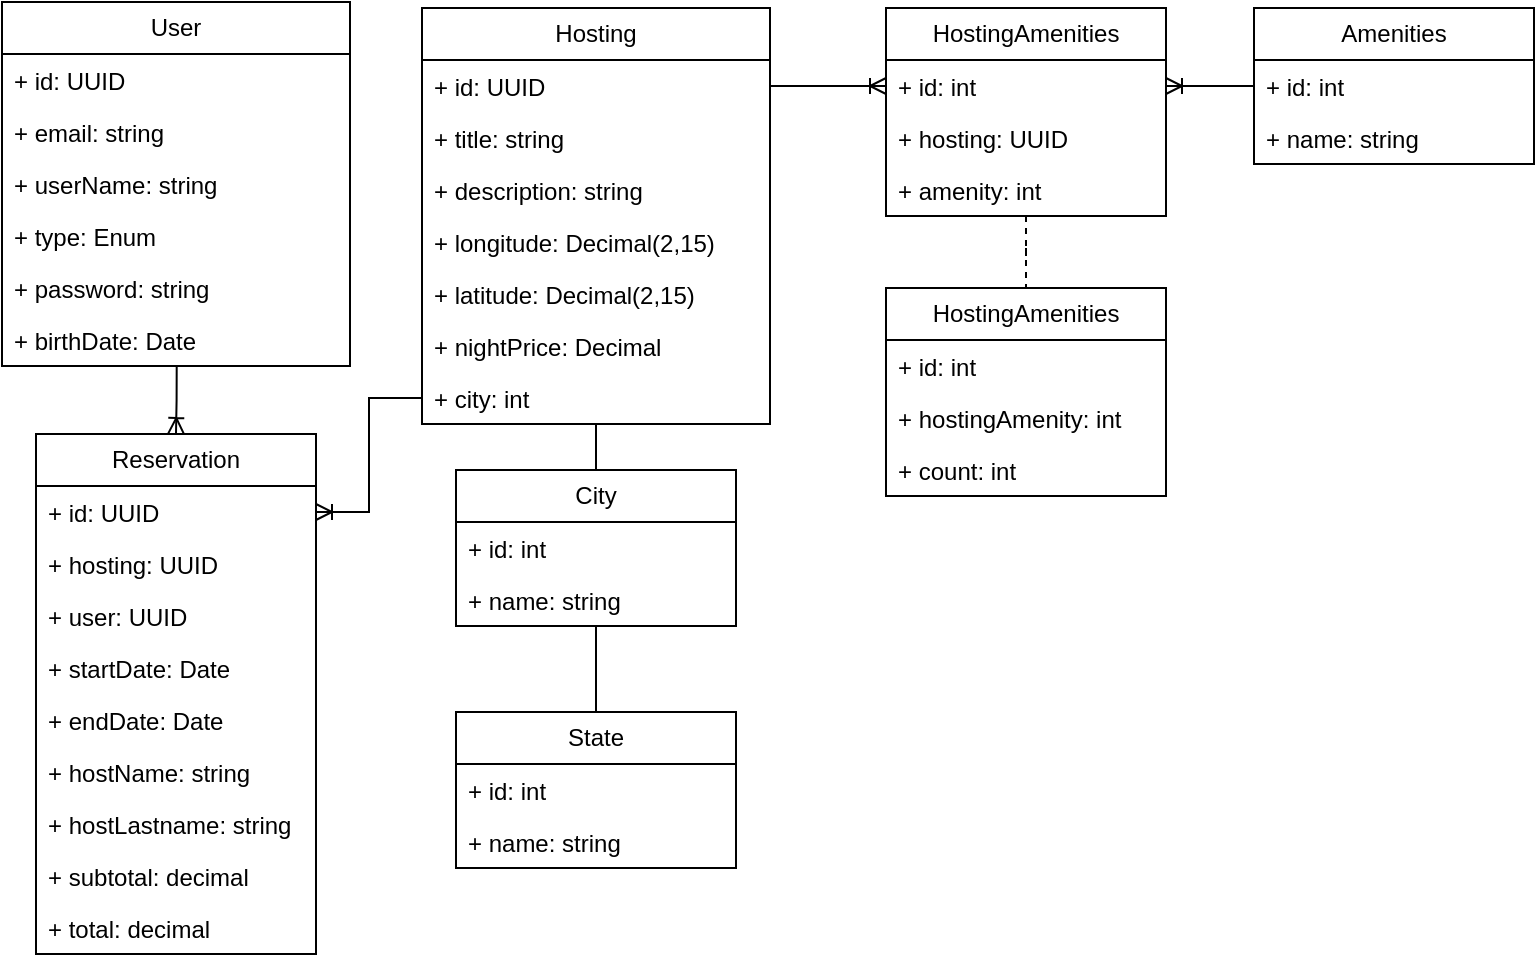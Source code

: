 <mxfile version="26.2.13">
  <diagram name="Page-1" id="TXFStJs4CWqE4n0fnMdt">
    <mxGraphModel dx="1744" dy="973" grid="0" gridSize="10" guides="1" tooltips="1" connect="1" arrows="1" fold="1" page="0" pageScale="1" pageWidth="850" pageHeight="1100" math="0" shadow="0">
      <root>
        <mxCell id="0" />
        <mxCell id="1" parent="0" />
        <mxCell id="uFMSPPqjWuKd3W_FFiRF-1" value="User" style="swimlane;fontStyle=0;childLayout=stackLayout;horizontal=1;startSize=26;fillColor=none;horizontalStack=0;resizeParent=1;resizeParentMax=0;resizeLast=0;collapsible=1;marginBottom=0;whiteSpace=wrap;html=1;" vertex="1" parent="1">
          <mxGeometry x="-531" y="-244" width="174" height="182" as="geometry" />
        </mxCell>
        <mxCell id="uFMSPPqjWuKd3W_FFiRF-2" value="+ id: UUID" style="text;strokeColor=none;fillColor=none;align=left;verticalAlign=top;spacingLeft=4;spacingRight=4;overflow=hidden;rotatable=0;points=[[0,0.5],[1,0.5]];portConstraint=eastwest;whiteSpace=wrap;html=1;" vertex="1" parent="uFMSPPqjWuKd3W_FFiRF-1">
          <mxGeometry y="26" width="174" height="26" as="geometry" />
        </mxCell>
        <mxCell id="uFMSPPqjWuKd3W_FFiRF-3" value="+ email: string" style="text;strokeColor=none;fillColor=none;align=left;verticalAlign=top;spacingLeft=4;spacingRight=4;overflow=hidden;rotatable=0;points=[[0,0.5],[1,0.5]];portConstraint=eastwest;whiteSpace=wrap;html=1;" vertex="1" parent="uFMSPPqjWuKd3W_FFiRF-1">
          <mxGeometry y="52" width="174" height="26" as="geometry" />
        </mxCell>
        <mxCell id="uFMSPPqjWuKd3W_FFiRF-4" value="&lt;div&gt;+ userName: string&lt;/div&gt;" style="text;strokeColor=none;fillColor=none;align=left;verticalAlign=top;spacingLeft=4;spacingRight=4;overflow=hidden;rotatable=0;points=[[0,0.5],[1,0.5]];portConstraint=eastwest;whiteSpace=wrap;html=1;" vertex="1" parent="uFMSPPqjWuKd3W_FFiRF-1">
          <mxGeometry y="78" width="174" height="26" as="geometry" />
        </mxCell>
        <mxCell id="uFMSPPqjWuKd3W_FFiRF-9" value="+ type: Enum" style="text;strokeColor=none;fillColor=none;align=left;verticalAlign=top;spacingLeft=4;spacingRight=4;overflow=hidden;rotatable=0;points=[[0,0.5],[1,0.5]];portConstraint=eastwest;whiteSpace=wrap;html=1;" vertex="1" parent="uFMSPPqjWuKd3W_FFiRF-1">
          <mxGeometry y="104" width="174" height="26" as="geometry" />
        </mxCell>
        <mxCell id="uFMSPPqjWuKd3W_FFiRF-10" value="+ password: string" style="text;strokeColor=none;fillColor=none;align=left;verticalAlign=top;spacingLeft=4;spacingRight=4;overflow=hidden;rotatable=0;points=[[0,0.5],[1,0.5]];portConstraint=eastwest;whiteSpace=wrap;html=1;" vertex="1" parent="uFMSPPqjWuKd3W_FFiRF-1">
          <mxGeometry y="130" width="174" height="26" as="geometry" />
        </mxCell>
        <mxCell id="uFMSPPqjWuKd3W_FFiRF-11" value="+ birthDate: Date" style="text;strokeColor=none;fillColor=none;align=left;verticalAlign=top;spacingLeft=4;spacingRight=4;overflow=hidden;rotatable=0;points=[[0,0.5],[1,0.5]];portConstraint=eastwest;whiteSpace=wrap;html=1;" vertex="1" parent="uFMSPPqjWuKd3W_FFiRF-1">
          <mxGeometry y="156" width="174" height="26" as="geometry" />
        </mxCell>
        <mxCell id="uFMSPPqjWuKd3W_FFiRF-43" value="" style="edgeStyle=none;curved=1;rounded=0;orthogonalLoop=1;jettySize=auto;html=1;fontSize=12;startSize=8;endSize=8;entryX=0.5;entryY=0;entryDx=0;entryDy=0;endArrow=none;startFill=0;" edge="1" parent="1" source="uFMSPPqjWuKd3W_FFiRF-12" target="uFMSPPqjWuKd3W_FFiRF-36">
          <mxGeometry relative="1" as="geometry">
            <Array as="points">
              <mxPoint x="-234" y="-31" />
            </Array>
          </mxGeometry>
        </mxCell>
        <mxCell id="uFMSPPqjWuKd3W_FFiRF-12" value="Hosting" style="swimlane;fontStyle=0;childLayout=stackLayout;horizontal=1;startSize=26;fillColor=none;horizontalStack=0;resizeParent=1;resizeParentMax=0;resizeLast=0;collapsible=1;marginBottom=0;whiteSpace=wrap;html=1;" vertex="1" parent="1">
          <mxGeometry x="-321" y="-241" width="174" height="208" as="geometry" />
        </mxCell>
        <mxCell id="uFMSPPqjWuKd3W_FFiRF-13" value="+ id: UUID" style="text;strokeColor=none;fillColor=none;align=left;verticalAlign=top;spacingLeft=4;spacingRight=4;overflow=hidden;rotatable=0;points=[[0,0.5],[1,0.5]];portConstraint=eastwest;whiteSpace=wrap;html=1;" vertex="1" parent="uFMSPPqjWuKd3W_FFiRF-12">
          <mxGeometry y="26" width="174" height="26" as="geometry" />
        </mxCell>
        <mxCell id="uFMSPPqjWuKd3W_FFiRF-18" value="+ title: string" style="text;strokeColor=none;fillColor=none;align=left;verticalAlign=top;spacingLeft=4;spacingRight=4;overflow=hidden;rotatable=0;points=[[0,0.5],[1,0.5]];portConstraint=eastwest;whiteSpace=wrap;html=1;" vertex="1" parent="uFMSPPqjWuKd3W_FFiRF-12">
          <mxGeometry y="52" width="174" height="26" as="geometry" />
        </mxCell>
        <mxCell id="uFMSPPqjWuKd3W_FFiRF-20" value="+ description: string" style="text;strokeColor=none;fillColor=none;align=left;verticalAlign=top;spacingLeft=4;spacingRight=4;overflow=hidden;rotatable=0;points=[[0,0.5],[1,0.5]];portConstraint=eastwest;whiteSpace=wrap;html=1;" vertex="1" parent="uFMSPPqjWuKd3W_FFiRF-12">
          <mxGeometry y="78" width="174" height="26" as="geometry" />
        </mxCell>
        <mxCell id="uFMSPPqjWuKd3W_FFiRF-19" value="+ longitude: Decimal(2,15)" style="text;strokeColor=none;fillColor=none;align=left;verticalAlign=top;spacingLeft=4;spacingRight=4;overflow=hidden;rotatable=0;points=[[0,0.5],[1,0.5]];portConstraint=eastwest;whiteSpace=wrap;html=1;" vertex="1" parent="uFMSPPqjWuKd3W_FFiRF-12">
          <mxGeometry y="104" width="174" height="26" as="geometry" />
        </mxCell>
        <mxCell id="uFMSPPqjWuKd3W_FFiRF-22" value="+ latitude: Decimal(2,15)" style="text;strokeColor=none;fillColor=none;align=left;verticalAlign=top;spacingLeft=4;spacingRight=4;overflow=hidden;rotatable=0;points=[[0,0.5],[1,0.5]];portConstraint=eastwest;whiteSpace=wrap;html=1;" vertex="1" parent="uFMSPPqjWuKd3W_FFiRF-12">
          <mxGeometry y="130" width="174" height="26" as="geometry" />
        </mxCell>
        <mxCell id="uFMSPPqjWuKd3W_FFiRF-21" value="+ nightPrice: Decimal" style="text;strokeColor=none;fillColor=none;align=left;verticalAlign=top;spacingLeft=4;spacingRight=4;overflow=hidden;rotatable=0;points=[[0,0.5],[1,0.5]];portConstraint=eastwest;whiteSpace=wrap;html=1;" vertex="1" parent="uFMSPPqjWuKd3W_FFiRF-12">
          <mxGeometry y="156" width="174" height="26" as="geometry" />
        </mxCell>
        <mxCell id="uFMSPPqjWuKd3W_FFiRF-51" value="+ city: int" style="text;strokeColor=none;fillColor=none;align=left;verticalAlign=top;spacingLeft=4;spacingRight=4;overflow=hidden;rotatable=0;points=[[0,0.5],[1,0.5]];portConstraint=eastwest;whiteSpace=wrap;html=1;" vertex="1" parent="uFMSPPqjWuKd3W_FFiRF-12">
          <mxGeometry y="182" width="174" height="26" as="geometry" />
        </mxCell>
        <mxCell id="uFMSPPqjWuKd3W_FFiRF-23" value="Amenities" style="swimlane;fontStyle=0;childLayout=stackLayout;horizontal=1;startSize=26;fillColor=none;horizontalStack=0;resizeParent=1;resizeParentMax=0;resizeLast=0;collapsible=1;marginBottom=0;whiteSpace=wrap;html=1;" vertex="1" parent="1">
          <mxGeometry x="95" y="-241" width="140" height="78" as="geometry" />
        </mxCell>
        <mxCell id="uFMSPPqjWuKd3W_FFiRF-24" value="+ id: int" style="text;strokeColor=none;fillColor=none;align=left;verticalAlign=top;spacingLeft=4;spacingRight=4;overflow=hidden;rotatable=0;points=[[0,0.5],[1,0.5]];portConstraint=eastwest;whiteSpace=wrap;html=1;" vertex="1" parent="uFMSPPqjWuKd3W_FFiRF-23">
          <mxGeometry y="26" width="140" height="26" as="geometry" />
        </mxCell>
        <mxCell id="uFMSPPqjWuKd3W_FFiRF-25" value="+ name: string" style="text;strokeColor=none;fillColor=none;align=left;verticalAlign=top;spacingLeft=4;spacingRight=4;overflow=hidden;rotatable=0;points=[[0,0.5],[1,0.5]];portConstraint=eastwest;whiteSpace=wrap;html=1;" vertex="1" parent="uFMSPPqjWuKd3W_FFiRF-23">
          <mxGeometry y="52" width="140" height="26" as="geometry" />
        </mxCell>
        <mxCell id="uFMSPPqjWuKd3W_FFiRF-50" value="" style="edgeStyle=orthogonalEdgeStyle;rounded=0;orthogonalLoop=1;jettySize=auto;html=1;entryX=0.5;entryY=0;entryDx=0;entryDy=0;endArrow=none;startFill=0;dashed=1;" edge="1" parent="1" source="uFMSPPqjWuKd3W_FFiRF-27" target="uFMSPPqjWuKd3W_FFiRF-31">
          <mxGeometry relative="1" as="geometry" />
        </mxCell>
        <mxCell id="uFMSPPqjWuKd3W_FFiRF-27" value="HostingAmenities" style="swimlane;fontStyle=0;childLayout=stackLayout;horizontal=1;startSize=26;fillColor=none;horizontalStack=0;resizeParent=1;resizeParentMax=0;resizeLast=0;collapsible=1;marginBottom=0;whiteSpace=wrap;html=1;" vertex="1" parent="1">
          <mxGeometry x="-89" y="-241" width="140" height="104" as="geometry" />
        </mxCell>
        <mxCell id="uFMSPPqjWuKd3W_FFiRF-28" value="+ id: int" style="text;strokeColor=none;fillColor=none;align=left;verticalAlign=top;spacingLeft=4;spacingRight=4;overflow=hidden;rotatable=0;points=[[0,0.5],[1,0.5]];portConstraint=eastwest;whiteSpace=wrap;html=1;" vertex="1" parent="uFMSPPqjWuKd3W_FFiRF-27">
          <mxGeometry y="26" width="140" height="26" as="geometry" />
        </mxCell>
        <mxCell id="uFMSPPqjWuKd3W_FFiRF-29" value="+ hosting: UUID" style="text;strokeColor=none;fillColor=none;align=left;verticalAlign=top;spacingLeft=4;spacingRight=4;overflow=hidden;rotatable=0;points=[[0,0.5],[1,0.5]];portConstraint=eastwest;whiteSpace=wrap;html=1;" vertex="1" parent="uFMSPPqjWuKd3W_FFiRF-27">
          <mxGeometry y="52" width="140" height="26" as="geometry" />
        </mxCell>
        <mxCell id="uFMSPPqjWuKd3W_FFiRF-30" value="+ amenity: int" style="text;strokeColor=none;fillColor=none;align=left;verticalAlign=top;spacingLeft=4;spacingRight=4;overflow=hidden;rotatable=0;points=[[0,0.5],[1,0.5]];portConstraint=eastwest;whiteSpace=wrap;html=1;" vertex="1" parent="uFMSPPqjWuKd3W_FFiRF-27">
          <mxGeometry y="78" width="140" height="26" as="geometry" />
        </mxCell>
        <mxCell id="uFMSPPqjWuKd3W_FFiRF-31" value="HostingAmenities" style="swimlane;fontStyle=0;childLayout=stackLayout;horizontal=1;startSize=26;fillColor=none;horizontalStack=0;resizeParent=1;resizeParentMax=0;resizeLast=0;collapsible=1;marginBottom=0;whiteSpace=wrap;html=1;" vertex="1" parent="1">
          <mxGeometry x="-89" y="-101" width="140" height="104" as="geometry" />
        </mxCell>
        <mxCell id="uFMSPPqjWuKd3W_FFiRF-32" value="+ id: int" style="text;strokeColor=none;fillColor=none;align=left;verticalAlign=top;spacingLeft=4;spacingRight=4;overflow=hidden;rotatable=0;points=[[0,0.5],[1,0.5]];portConstraint=eastwest;whiteSpace=wrap;html=1;" vertex="1" parent="uFMSPPqjWuKd3W_FFiRF-31">
          <mxGeometry y="26" width="140" height="26" as="geometry" />
        </mxCell>
        <mxCell id="uFMSPPqjWuKd3W_FFiRF-34" value="+ hostingAmenity: int" style="text;strokeColor=none;fillColor=none;align=left;verticalAlign=top;spacingLeft=4;spacingRight=4;overflow=hidden;rotatable=0;points=[[0,0.5],[1,0.5]];portConstraint=eastwest;whiteSpace=wrap;html=1;" vertex="1" parent="uFMSPPqjWuKd3W_FFiRF-31">
          <mxGeometry y="52" width="140" height="26" as="geometry" />
        </mxCell>
        <mxCell id="uFMSPPqjWuKd3W_FFiRF-49" value="+ count: int" style="text;strokeColor=none;fillColor=none;align=left;verticalAlign=top;spacingLeft=4;spacingRight=4;overflow=hidden;rotatable=0;points=[[0,0.5],[1,0.5]];portConstraint=eastwest;whiteSpace=wrap;html=1;" vertex="1" parent="uFMSPPqjWuKd3W_FFiRF-31">
          <mxGeometry y="78" width="140" height="26" as="geometry" />
        </mxCell>
        <mxCell id="uFMSPPqjWuKd3W_FFiRF-35" style="edgeStyle=none;curved=1;rounded=0;orthogonalLoop=1;jettySize=auto;html=1;exitX=0.75;exitY=0;exitDx=0;exitDy=0;fontSize=12;startSize=8;endSize=8;" edge="1" parent="1" source="uFMSPPqjWuKd3W_FFiRF-31" target="uFMSPPqjWuKd3W_FFiRF-31">
          <mxGeometry relative="1" as="geometry" />
        </mxCell>
        <mxCell id="uFMSPPqjWuKd3W_FFiRF-44" value="" style="edgeStyle=none;curved=1;rounded=0;orthogonalLoop=1;jettySize=auto;html=1;fontSize=12;startSize=8;endSize=8;entryX=0.5;entryY=0;entryDx=0;entryDy=0;endArrow=none;startFill=0;" edge="1" parent="1" source="uFMSPPqjWuKd3W_FFiRF-36" target="uFMSPPqjWuKd3W_FFiRF-40">
          <mxGeometry relative="1" as="geometry" />
        </mxCell>
        <mxCell id="uFMSPPqjWuKd3W_FFiRF-36" value="City" style="swimlane;fontStyle=0;childLayout=stackLayout;horizontal=1;startSize=26;fillColor=none;horizontalStack=0;resizeParent=1;resizeParentMax=0;resizeLast=0;collapsible=1;marginBottom=0;whiteSpace=wrap;html=1;" vertex="1" parent="1">
          <mxGeometry x="-304" y="-10" width="140" height="78" as="geometry" />
        </mxCell>
        <mxCell id="uFMSPPqjWuKd3W_FFiRF-37" value="+ id: int" style="text;strokeColor=none;fillColor=none;align=left;verticalAlign=top;spacingLeft=4;spacingRight=4;overflow=hidden;rotatable=0;points=[[0,0.5],[1,0.5]];portConstraint=eastwest;whiteSpace=wrap;html=1;" vertex="1" parent="uFMSPPqjWuKd3W_FFiRF-36">
          <mxGeometry y="26" width="140" height="26" as="geometry" />
        </mxCell>
        <mxCell id="uFMSPPqjWuKd3W_FFiRF-38" value="+ name: string" style="text;strokeColor=none;fillColor=none;align=left;verticalAlign=top;spacingLeft=4;spacingRight=4;overflow=hidden;rotatable=0;points=[[0,0.5],[1,0.5]];portConstraint=eastwest;whiteSpace=wrap;html=1;" vertex="1" parent="uFMSPPqjWuKd3W_FFiRF-36">
          <mxGeometry y="52" width="140" height="26" as="geometry" />
        </mxCell>
        <mxCell id="uFMSPPqjWuKd3W_FFiRF-40" value="State" style="swimlane;fontStyle=0;childLayout=stackLayout;horizontal=1;startSize=26;fillColor=none;horizontalStack=0;resizeParent=1;resizeParentMax=0;resizeLast=0;collapsible=1;marginBottom=0;whiteSpace=wrap;html=1;" vertex="1" parent="1">
          <mxGeometry x="-304" y="111" width="140" height="78" as="geometry" />
        </mxCell>
        <mxCell id="uFMSPPqjWuKd3W_FFiRF-41" value="+ id: int" style="text;strokeColor=none;fillColor=none;align=left;verticalAlign=top;spacingLeft=4;spacingRight=4;overflow=hidden;rotatable=0;points=[[0,0.5],[1,0.5]];portConstraint=eastwest;whiteSpace=wrap;html=1;" vertex="1" parent="uFMSPPqjWuKd3W_FFiRF-40">
          <mxGeometry y="26" width="140" height="26" as="geometry" />
        </mxCell>
        <mxCell id="uFMSPPqjWuKd3W_FFiRF-42" value="+ name: string" style="text;strokeColor=none;fillColor=none;align=left;verticalAlign=top;spacingLeft=4;spacingRight=4;overflow=hidden;rotatable=0;points=[[0,0.5],[1,0.5]];portConstraint=eastwest;whiteSpace=wrap;html=1;" vertex="1" parent="uFMSPPqjWuKd3W_FFiRF-40">
          <mxGeometry y="52" width="140" height="26" as="geometry" />
        </mxCell>
        <mxCell id="uFMSPPqjWuKd3W_FFiRF-46" value="" style="edgeStyle=entityRelationEdgeStyle;fontSize=12;html=1;endArrow=ERoneToMany;rounded=0;exitX=1;exitY=0.5;exitDx=0;exitDy=0;entryX=0;entryY=0.5;entryDx=0;entryDy=0;" edge="1" parent="1" source="uFMSPPqjWuKd3W_FFiRF-13" target="uFMSPPqjWuKd3W_FFiRF-28">
          <mxGeometry width="100" height="100" relative="1" as="geometry">
            <mxPoint x="-44" y="175" as="sourcePoint" />
            <mxPoint x="56" y="75" as="targetPoint" />
          </mxGeometry>
        </mxCell>
        <mxCell id="uFMSPPqjWuKd3W_FFiRF-47" value="" style="edgeStyle=entityRelationEdgeStyle;fontSize=12;html=1;endArrow=ERoneToMany;rounded=0;entryX=1;entryY=0.5;entryDx=0;entryDy=0;exitX=0;exitY=0.5;exitDx=0;exitDy=0;" edge="1" parent="1" source="uFMSPPqjWuKd3W_FFiRF-24" target="uFMSPPqjWuKd3W_FFiRF-28">
          <mxGeometry width="100" height="100" relative="1" as="geometry">
            <mxPoint x="171" y="-1" as="sourcePoint" />
            <mxPoint x="271" y="-101" as="targetPoint" />
          </mxGeometry>
        </mxCell>
        <mxCell id="uFMSPPqjWuKd3W_FFiRF-56" value="Reservation" style="swimlane;fontStyle=0;childLayout=stackLayout;horizontal=1;startSize=26;fillColor=none;horizontalStack=0;resizeParent=1;resizeParentMax=0;resizeLast=0;collapsible=1;marginBottom=0;whiteSpace=wrap;html=1;" vertex="1" parent="1">
          <mxGeometry x="-514" y="-28" width="140" height="260" as="geometry" />
        </mxCell>
        <mxCell id="uFMSPPqjWuKd3W_FFiRF-57" value="+ id: UUID" style="text;strokeColor=none;fillColor=none;align=left;verticalAlign=top;spacingLeft=4;spacingRight=4;overflow=hidden;rotatable=0;points=[[0,0.5],[1,0.5]];portConstraint=eastwest;whiteSpace=wrap;html=1;" vertex="1" parent="uFMSPPqjWuKd3W_FFiRF-56">
          <mxGeometry y="26" width="140" height="26" as="geometry" />
        </mxCell>
        <mxCell id="uFMSPPqjWuKd3W_FFiRF-58" value="+ hosting: UUID" style="text;strokeColor=none;fillColor=none;align=left;verticalAlign=top;spacingLeft=4;spacingRight=4;overflow=hidden;rotatable=0;points=[[0,0.5],[1,0.5]];portConstraint=eastwest;whiteSpace=wrap;html=1;" vertex="1" parent="uFMSPPqjWuKd3W_FFiRF-56">
          <mxGeometry y="52" width="140" height="26" as="geometry" />
        </mxCell>
        <mxCell id="uFMSPPqjWuKd3W_FFiRF-59" value="+ user: UUID" style="text;strokeColor=none;fillColor=none;align=left;verticalAlign=top;spacingLeft=4;spacingRight=4;overflow=hidden;rotatable=0;points=[[0,0.5],[1,0.5]];portConstraint=eastwest;whiteSpace=wrap;html=1;" vertex="1" parent="uFMSPPqjWuKd3W_FFiRF-56">
          <mxGeometry y="78" width="140" height="26" as="geometry" />
        </mxCell>
        <mxCell id="uFMSPPqjWuKd3W_FFiRF-64" value="+ startDate: Date" style="text;strokeColor=none;fillColor=none;align=left;verticalAlign=top;spacingLeft=4;spacingRight=4;overflow=hidden;rotatable=0;points=[[0,0.5],[1,0.5]];portConstraint=eastwest;whiteSpace=wrap;html=1;" vertex="1" parent="uFMSPPqjWuKd3W_FFiRF-56">
          <mxGeometry y="104" width="140" height="26" as="geometry" />
        </mxCell>
        <mxCell id="uFMSPPqjWuKd3W_FFiRF-65" value="+ endDate: Date" style="text;strokeColor=none;fillColor=none;align=left;verticalAlign=top;spacingLeft=4;spacingRight=4;overflow=hidden;rotatable=0;points=[[0,0.5],[1,0.5]];portConstraint=eastwest;whiteSpace=wrap;html=1;" vertex="1" parent="uFMSPPqjWuKd3W_FFiRF-56">
          <mxGeometry y="130" width="140" height="26" as="geometry" />
        </mxCell>
        <mxCell id="uFMSPPqjWuKd3W_FFiRF-60" value="+ hostName: string" style="text;strokeColor=none;fillColor=none;align=left;verticalAlign=top;spacingLeft=4;spacingRight=4;overflow=hidden;rotatable=0;points=[[0,0.5],[1,0.5]];portConstraint=eastwest;whiteSpace=wrap;html=1;" vertex="1" parent="uFMSPPqjWuKd3W_FFiRF-56">
          <mxGeometry y="156" width="140" height="26" as="geometry" />
        </mxCell>
        <mxCell id="uFMSPPqjWuKd3W_FFiRF-61" value="+ hostLastname: string" style="text;strokeColor=none;fillColor=none;align=left;verticalAlign=top;spacingLeft=4;spacingRight=4;overflow=hidden;rotatable=0;points=[[0,0.5],[1,0.5]];portConstraint=eastwest;whiteSpace=wrap;html=1;" vertex="1" parent="uFMSPPqjWuKd3W_FFiRF-56">
          <mxGeometry y="182" width="140" height="26" as="geometry" />
        </mxCell>
        <mxCell id="uFMSPPqjWuKd3W_FFiRF-63" value="+ subtotal: decimal" style="text;strokeColor=none;fillColor=none;align=left;verticalAlign=top;spacingLeft=4;spacingRight=4;overflow=hidden;rotatable=0;points=[[0,0.5],[1,0.5]];portConstraint=eastwest;whiteSpace=wrap;html=1;" vertex="1" parent="uFMSPPqjWuKd3W_FFiRF-56">
          <mxGeometry y="208" width="140" height="26" as="geometry" />
        </mxCell>
        <mxCell id="uFMSPPqjWuKd3W_FFiRF-62" value="+ total: decimal" style="text;strokeColor=none;fillColor=none;align=left;verticalAlign=top;spacingLeft=4;spacingRight=4;overflow=hidden;rotatable=0;points=[[0,0.5],[1,0.5]];portConstraint=eastwest;whiteSpace=wrap;html=1;" vertex="1" parent="uFMSPPqjWuKd3W_FFiRF-56">
          <mxGeometry y="234" width="140" height="26" as="geometry" />
        </mxCell>
        <mxCell id="uFMSPPqjWuKd3W_FFiRF-67" value="" style="fontSize=12;html=1;endArrow=ERoneToMany;rounded=0;exitX=0.502;exitY=1.005;exitDx=0;exitDy=0;exitPerimeter=0;entryX=0.5;entryY=0;entryDx=0;entryDy=0;edgeStyle=orthogonalEdgeStyle;" edge="1" parent="1" source="uFMSPPqjWuKd3W_FFiRF-11" target="uFMSPPqjWuKd3W_FFiRF-56">
          <mxGeometry width="100" height="100" relative="1" as="geometry">
            <mxPoint x="-369" y="79" as="sourcePoint" />
            <mxPoint x="-269" y="-21" as="targetPoint" />
          </mxGeometry>
        </mxCell>
        <mxCell id="uFMSPPqjWuKd3W_FFiRF-68" value="" style="edgeStyle=orthogonalEdgeStyle;fontSize=12;html=1;endArrow=ERoneToMany;rounded=0;exitX=0;exitY=0.5;exitDx=0;exitDy=0;entryX=1;entryY=0.5;entryDx=0;entryDy=0;" edge="1" parent="1" source="uFMSPPqjWuKd3W_FFiRF-51" target="uFMSPPqjWuKd3W_FFiRF-57">
          <mxGeometry width="100" height="100" relative="1" as="geometry">
            <mxPoint x="-51" y="295" as="sourcePoint" />
            <mxPoint x="49" y="195" as="targetPoint" />
          </mxGeometry>
        </mxCell>
      </root>
    </mxGraphModel>
  </diagram>
</mxfile>
